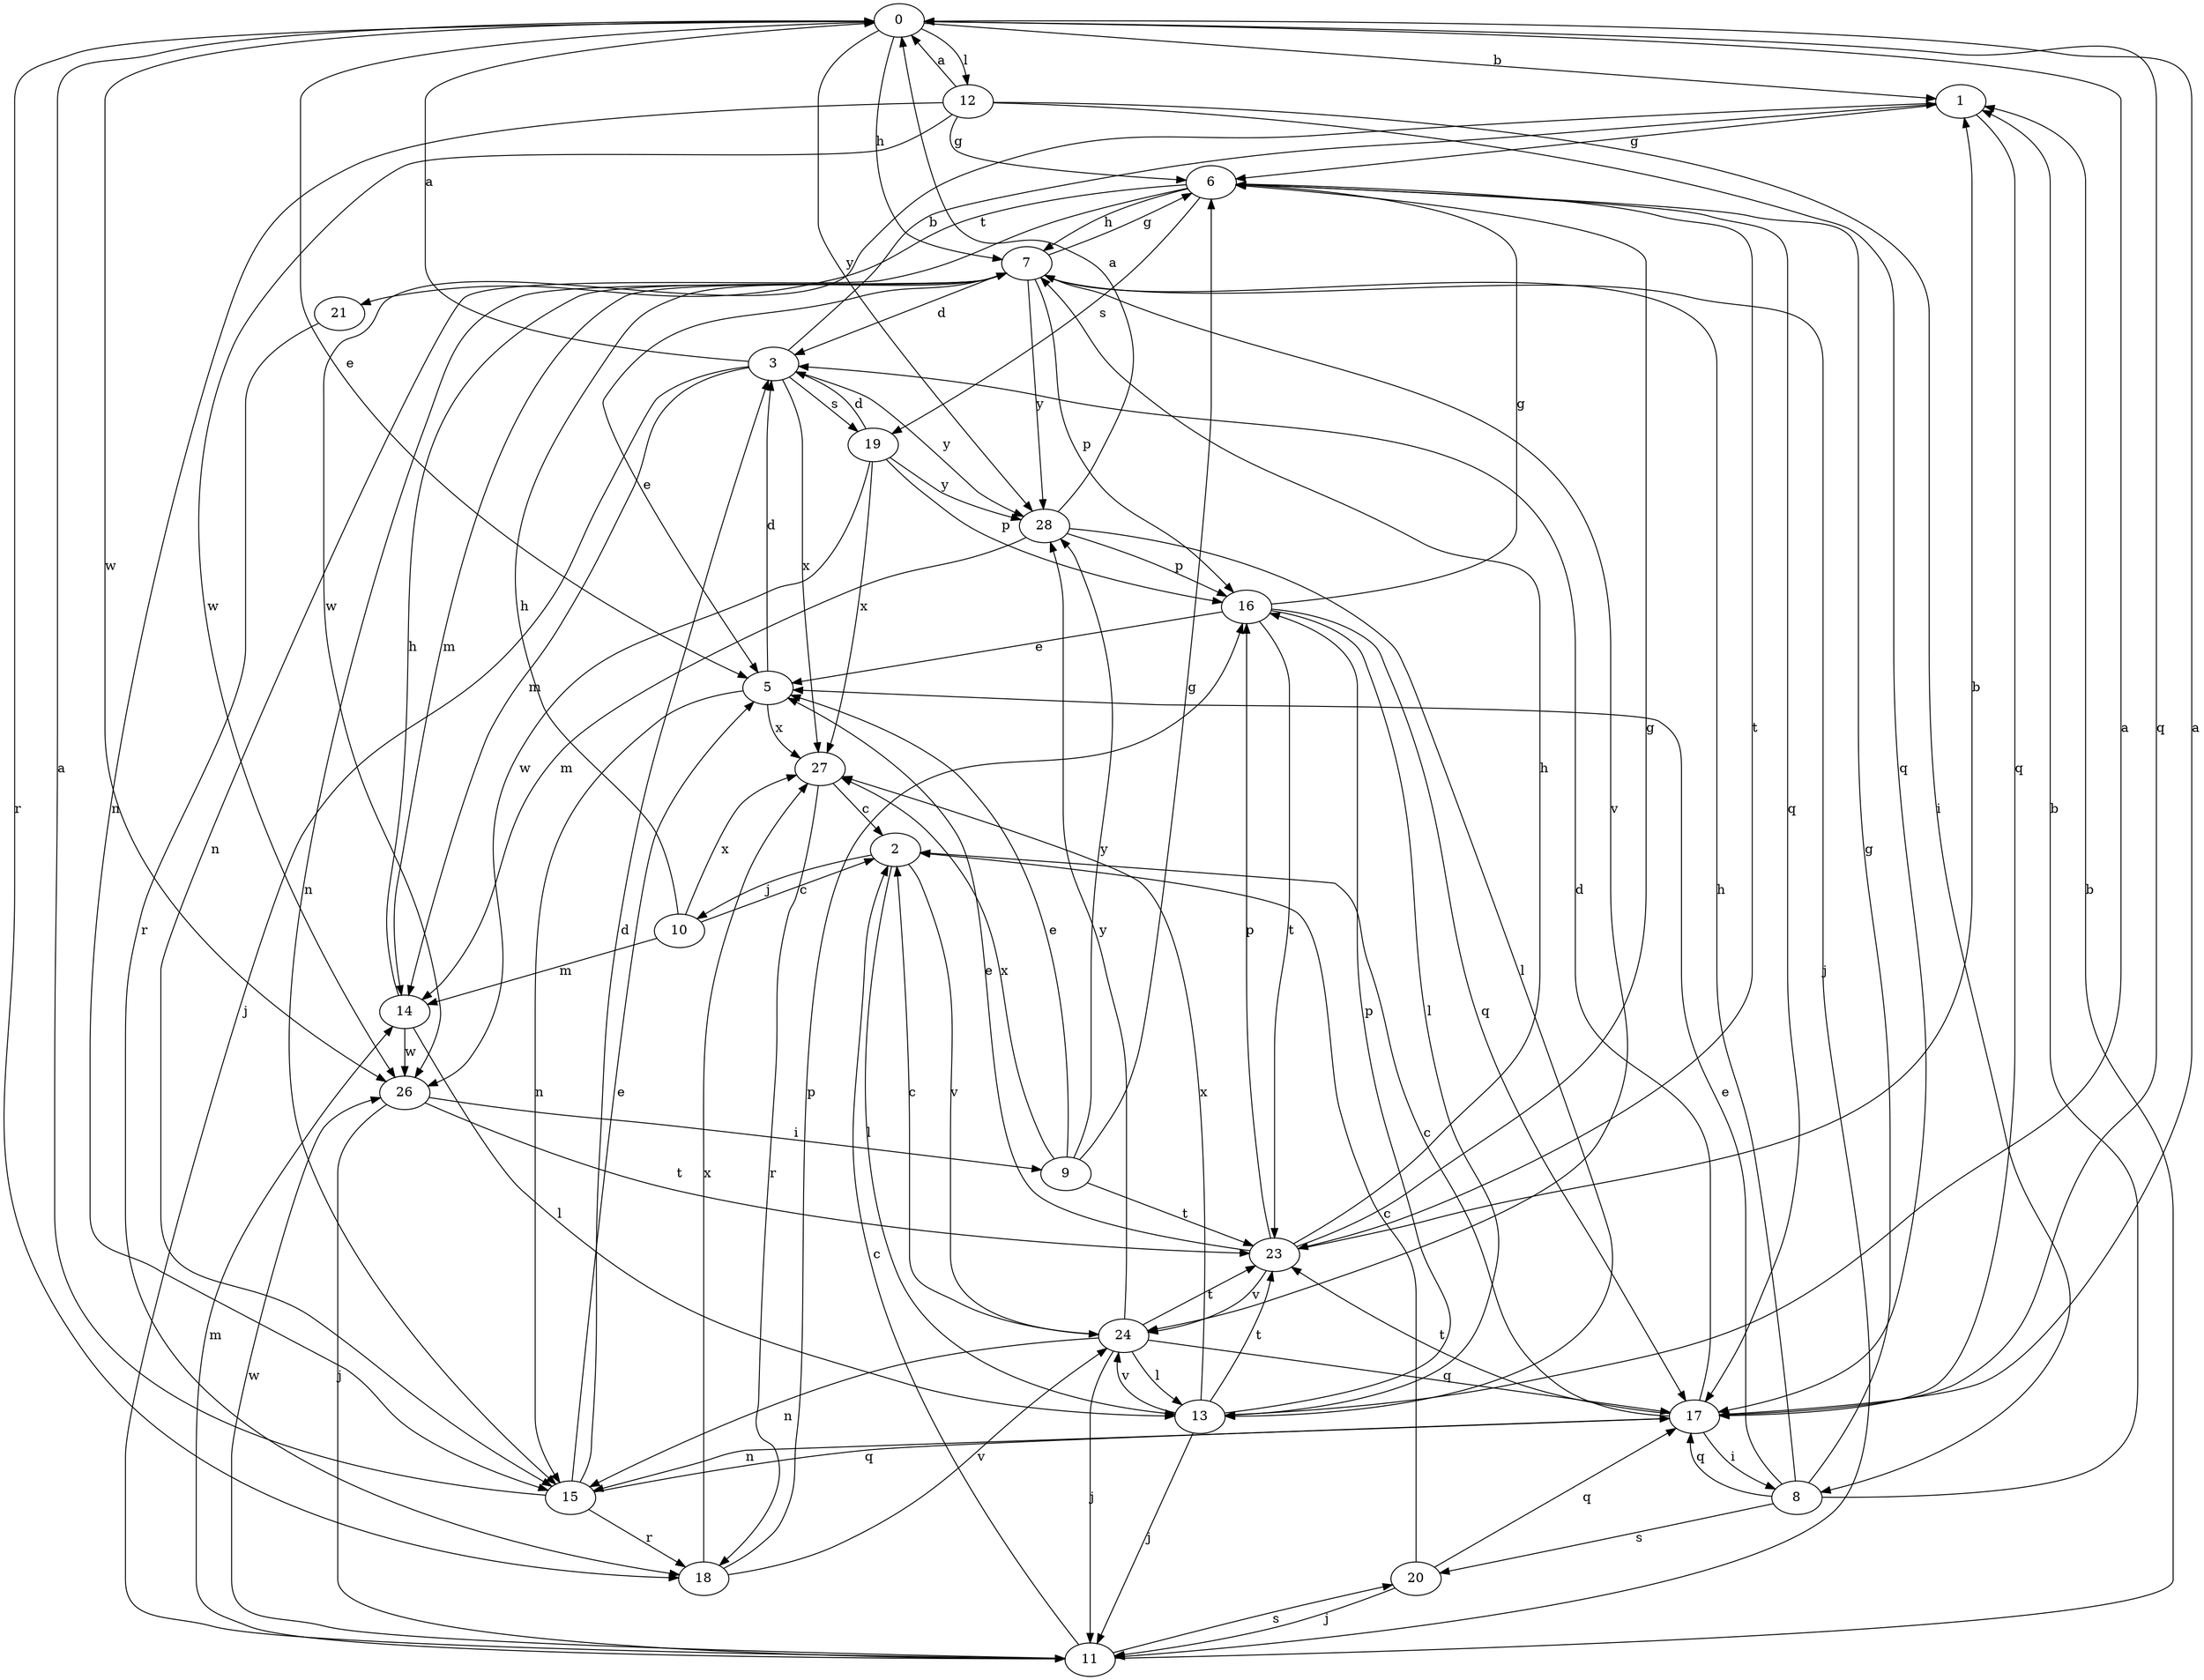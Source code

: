 strict digraph  {
0;
1;
2;
3;
5;
6;
7;
8;
9;
10;
11;
12;
13;
14;
15;
16;
17;
18;
19;
20;
21;
23;
24;
26;
27;
28;
0 -> 1  [label=b];
0 -> 5  [label=e];
0 -> 7  [label=h];
0 -> 12  [label=l];
0 -> 17  [label=q];
0 -> 18  [label=r];
0 -> 26  [label=w];
0 -> 28  [label=y];
1 -> 6  [label=g];
1 -> 17  [label=q];
1 -> 26  [label=w];
2 -> 10  [label=j];
2 -> 13  [label=l];
2 -> 24  [label=v];
3 -> 0  [label=a];
3 -> 1  [label=b];
3 -> 11  [label=j];
3 -> 14  [label=m];
3 -> 19  [label=s];
3 -> 27  [label=x];
3 -> 28  [label=y];
5 -> 3  [label=d];
5 -> 15  [label=n];
5 -> 27  [label=x];
6 -> 7  [label=h];
6 -> 15  [label=n];
6 -> 17  [label=q];
6 -> 19  [label=s];
6 -> 21  [label=t];
6 -> 23  [label=t];
7 -> 3  [label=d];
7 -> 5  [label=e];
7 -> 6  [label=g];
7 -> 11  [label=j];
7 -> 14  [label=m];
7 -> 15  [label=n];
7 -> 16  [label=p];
7 -> 24  [label=v];
7 -> 28  [label=y];
8 -> 1  [label=b];
8 -> 5  [label=e];
8 -> 6  [label=g];
8 -> 7  [label=h];
8 -> 17  [label=q];
8 -> 20  [label=s];
9 -> 5  [label=e];
9 -> 6  [label=g];
9 -> 23  [label=t];
9 -> 27  [label=x];
9 -> 28  [label=y];
10 -> 2  [label=c];
10 -> 7  [label=h];
10 -> 14  [label=m];
10 -> 27  [label=x];
11 -> 1  [label=b];
11 -> 2  [label=c];
11 -> 14  [label=m];
11 -> 20  [label=s];
11 -> 26  [label=w];
12 -> 0  [label=a];
12 -> 6  [label=g];
12 -> 8  [label=i];
12 -> 15  [label=n];
12 -> 17  [label=q];
12 -> 26  [label=w];
13 -> 0  [label=a];
13 -> 11  [label=j];
13 -> 16  [label=p];
13 -> 23  [label=t];
13 -> 24  [label=v];
13 -> 27  [label=x];
14 -> 7  [label=h];
14 -> 13  [label=l];
14 -> 26  [label=w];
15 -> 0  [label=a];
15 -> 3  [label=d];
15 -> 5  [label=e];
15 -> 17  [label=q];
15 -> 18  [label=r];
16 -> 5  [label=e];
16 -> 6  [label=g];
16 -> 13  [label=l];
16 -> 17  [label=q];
16 -> 23  [label=t];
17 -> 0  [label=a];
17 -> 2  [label=c];
17 -> 3  [label=d];
17 -> 8  [label=i];
17 -> 15  [label=n];
17 -> 23  [label=t];
18 -> 16  [label=p];
18 -> 24  [label=v];
18 -> 27  [label=x];
19 -> 3  [label=d];
19 -> 16  [label=p];
19 -> 26  [label=w];
19 -> 27  [label=x];
19 -> 28  [label=y];
20 -> 2  [label=c];
20 -> 11  [label=j];
20 -> 17  [label=q];
21 -> 18  [label=r];
23 -> 1  [label=b];
23 -> 5  [label=e];
23 -> 6  [label=g];
23 -> 7  [label=h];
23 -> 16  [label=p];
23 -> 24  [label=v];
24 -> 2  [label=c];
24 -> 11  [label=j];
24 -> 13  [label=l];
24 -> 15  [label=n];
24 -> 17  [label=q];
24 -> 23  [label=t];
24 -> 28  [label=y];
26 -> 9  [label=i];
26 -> 11  [label=j];
26 -> 23  [label=t];
27 -> 2  [label=c];
27 -> 18  [label=r];
28 -> 0  [label=a];
28 -> 13  [label=l];
28 -> 14  [label=m];
28 -> 16  [label=p];
}
